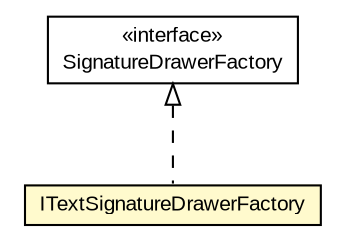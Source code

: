 #!/usr/local/bin/dot
#
# Class diagram 
# Generated by UMLGraph version R5_6-24-gf6e263 (http://www.umlgraph.org/)
#

digraph G {
	edge [fontname="arial",fontsize=10,labelfontname="arial",labelfontsize=10];
	node [fontname="arial",fontsize=10,shape=plaintext];
	nodesep=0.25;
	ranksep=0.5;
	// eu.europa.esig.dss.pdf.visible.SignatureDrawerFactory
	c381056 [label=<<table title="eu.europa.esig.dss.pdf.visible.SignatureDrawerFactory" border="0" cellborder="1" cellspacing="0" cellpadding="2" port="p" href="../../visible/SignatureDrawerFactory.html">
		<tr><td><table border="0" cellspacing="0" cellpadding="1">
<tr><td align="center" balign="center"> &#171;interface&#187; </td></tr>
<tr><td align="center" balign="center"> SignatureDrawerFactory </td></tr>
		</table></td></tr>
		</table>>, URL="../../visible/SignatureDrawerFactory.html", fontname="arial", fontcolor="black", fontsize=10.0];
	// eu.europa.esig.dss.pdf.openpdf.visible.ITextSignatureDrawerFactory
	c381072 [label=<<table title="eu.europa.esig.dss.pdf.openpdf.visible.ITextSignatureDrawerFactory" border="0" cellborder="1" cellspacing="0" cellpadding="2" port="p" bgcolor="lemonChiffon" href="./ITextSignatureDrawerFactory.html">
		<tr><td><table border="0" cellspacing="0" cellpadding="1">
<tr><td align="center" balign="center"> ITextSignatureDrawerFactory </td></tr>
		</table></td></tr>
		</table>>, URL="./ITextSignatureDrawerFactory.html", fontname="arial", fontcolor="black", fontsize=10.0];
	//eu.europa.esig.dss.pdf.openpdf.visible.ITextSignatureDrawerFactory implements eu.europa.esig.dss.pdf.visible.SignatureDrawerFactory
	c381056:p -> c381072:p [dir=back,arrowtail=empty,style=dashed];
}

